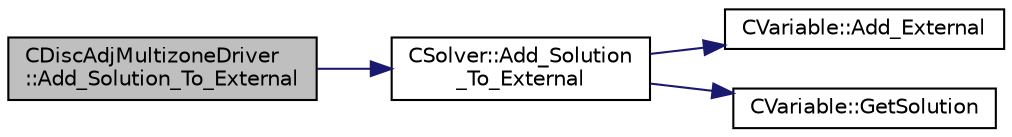 digraph "CDiscAdjMultizoneDriver::Add_Solution_To_External"
{
  edge [fontname="Helvetica",fontsize="10",labelfontname="Helvetica",labelfontsize="10"];
  node [fontname="Helvetica",fontsize="10",shape=record];
  rankdir="LR";
  Node36 [label="CDiscAdjMultizoneDriver\l::Add_Solution_To_External",height=0.2,width=0.4,color="black", fillcolor="grey75", style="filled", fontcolor="black"];
  Node36 -> Node37 [color="midnightblue",fontsize="10",style="solid",fontname="Helvetica"];
  Node37 [label="CSolver::Add_Solution\l_To_External",height=0.2,width=0.4,color="black", fillcolor="white", style="filled",URL="$class_c_solver.html#a22fa1395771e72abb70a2001ee28e097",tooltip="Add the current Solution vector to External. "];
  Node37 -> Node38 [color="midnightblue",fontsize="10",style="solid",fontname="Helvetica"];
  Node38 [label="CVariable::Add_External",height=0.2,width=0.4,color="black", fillcolor="white", style="filled",URL="$class_c_variable.html#a68bcdac8af9ed15cb0a66a9f61cc337a",tooltip="Add a value to the External vector. "];
  Node37 -> Node39 [color="midnightblue",fontsize="10",style="solid",fontname="Helvetica"];
  Node39 [label="CVariable::GetSolution",height=0.2,width=0.4,color="black", fillcolor="white", style="filled",URL="$class_c_variable.html#a261483e39c23c1de7cb9aea7e917c121",tooltip="Get the solution. "];
}
